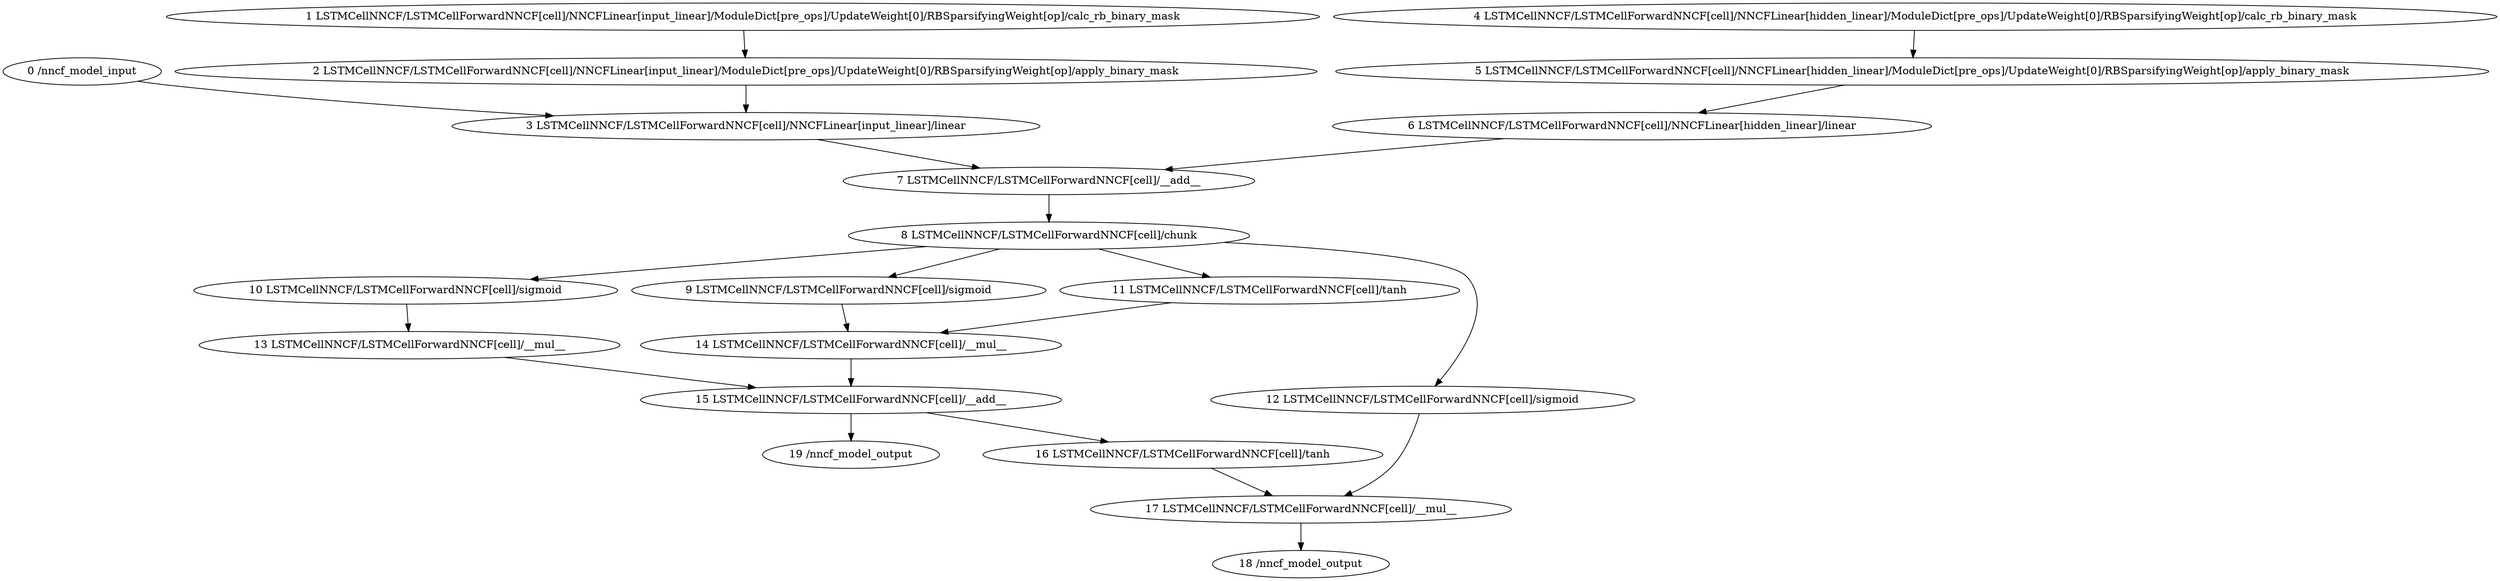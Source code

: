 strict digraph  {
"0 /nncf_model_input" [id=0, scope="", type=nncf_model_input];
"1 LSTMCellNNCF/LSTMCellForwardNNCF[cell]/NNCFLinear[input_linear]/ModuleDict[pre_ops]/UpdateWeight[0]/RBSparsifyingWeight[op]/calc_rb_binary_mask" [id=1, scope="LSTMCellNNCF/LSTMCellForwardNNCF[cell]/NNCFLinear[input_linear]/ModuleDict[pre_ops]/UpdateWeight[0]/RBSparsifyingWeight[op]", type=calc_rb_binary_mask];
"2 LSTMCellNNCF/LSTMCellForwardNNCF[cell]/NNCFLinear[input_linear]/ModuleDict[pre_ops]/UpdateWeight[0]/RBSparsifyingWeight[op]/apply_binary_mask" [id=2, scope="LSTMCellNNCF/LSTMCellForwardNNCF[cell]/NNCFLinear[input_linear]/ModuleDict[pre_ops]/UpdateWeight[0]/RBSparsifyingWeight[op]", type=apply_binary_mask];
"3 LSTMCellNNCF/LSTMCellForwardNNCF[cell]/NNCFLinear[input_linear]/linear" [id=3, scope="LSTMCellNNCF/LSTMCellForwardNNCF[cell]/NNCFLinear[input_linear]", type=linear];
"4 LSTMCellNNCF/LSTMCellForwardNNCF[cell]/NNCFLinear[hidden_linear]/ModuleDict[pre_ops]/UpdateWeight[0]/RBSparsifyingWeight[op]/calc_rb_binary_mask" [id=4, scope="LSTMCellNNCF/LSTMCellForwardNNCF[cell]/NNCFLinear[hidden_linear]/ModuleDict[pre_ops]/UpdateWeight[0]/RBSparsifyingWeight[op]", type=calc_rb_binary_mask];
"5 LSTMCellNNCF/LSTMCellForwardNNCF[cell]/NNCFLinear[hidden_linear]/ModuleDict[pre_ops]/UpdateWeight[0]/RBSparsifyingWeight[op]/apply_binary_mask" [id=5, scope="LSTMCellNNCF/LSTMCellForwardNNCF[cell]/NNCFLinear[hidden_linear]/ModuleDict[pre_ops]/UpdateWeight[0]/RBSparsifyingWeight[op]", type=apply_binary_mask];
"6 LSTMCellNNCF/LSTMCellForwardNNCF[cell]/NNCFLinear[hidden_linear]/linear" [id=6, scope="LSTMCellNNCF/LSTMCellForwardNNCF[cell]/NNCFLinear[hidden_linear]", type=linear];
"7 LSTMCellNNCF/LSTMCellForwardNNCF[cell]/__add__" [id=7, scope="LSTMCellNNCF/LSTMCellForwardNNCF[cell]", type=__add__];
"8 LSTMCellNNCF/LSTMCellForwardNNCF[cell]/chunk" [id=8, scope="LSTMCellNNCF/LSTMCellForwardNNCF[cell]", type=chunk];
"9 LSTMCellNNCF/LSTMCellForwardNNCF[cell]/sigmoid" [id=9, scope="LSTMCellNNCF/LSTMCellForwardNNCF[cell]", type=sigmoid];
"10 LSTMCellNNCF/LSTMCellForwardNNCF[cell]/sigmoid" [id=10, scope="LSTMCellNNCF/LSTMCellForwardNNCF[cell]", type=sigmoid];
"11 LSTMCellNNCF/LSTMCellForwardNNCF[cell]/tanh" [id=11, scope="LSTMCellNNCF/LSTMCellForwardNNCF[cell]", type=tanh];
"12 LSTMCellNNCF/LSTMCellForwardNNCF[cell]/sigmoid" [id=12, scope="LSTMCellNNCF/LSTMCellForwardNNCF[cell]", type=sigmoid];
"13 LSTMCellNNCF/LSTMCellForwardNNCF[cell]/__mul__" [id=13, scope="LSTMCellNNCF/LSTMCellForwardNNCF[cell]", type=__mul__];
"14 LSTMCellNNCF/LSTMCellForwardNNCF[cell]/__mul__" [id=14, scope="LSTMCellNNCF/LSTMCellForwardNNCF[cell]", type=__mul__];
"15 LSTMCellNNCF/LSTMCellForwardNNCF[cell]/__add__" [id=15, scope="LSTMCellNNCF/LSTMCellForwardNNCF[cell]", type=__add__];
"16 LSTMCellNNCF/LSTMCellForwardNNCF[cell]/tanh" [id=16, scope="LSTMCellNNCF/LSTMCellForwardNNCF[cell]", type=tanh];
"17 LSTMCellNNCF/LSTMCellForwardNNCF[cell]/__mul__" [id=17, scope="LSTMCellNNCF/LSTMCellForwardNNCF[cell]", type=__mul__];
"18 /nncf_model_output" [id=18, scope="", type=nncf_model_output];
"19 /nncf_model_output" [id=19, scope="", type=nncf_model_output];
"0 /nncf_model_input" -> "3 LSTMCellNNCF/LSTMCellForwardNNCF[cell]/NNCFLinear[input_linear]/linear";
"1 LSTMCellNNCF/LSTMCellForwardNNCF[cell]/NNCFLinear[input_linear]/ModuleDict[pre_ops]/UpdateWeight[0]/RBSparsifyingWeight[op]/calc_rb_binary_mask" -> "2 LSTMCellNNCF/LSTMCellForwardNNCF[cell]/NNCFLinear[input_linear]/ModuleDict[pre_ops]/UpdateWeight[0]/RBSparsifyingWeight[op]/apply_binary_mask";
"2 LSTMCellNNCF/LSTMCellForwardNNCF[cell]/NNCFLinear[input_linear]/ModuleDict[pre_ops]/UpdateWeight[0]/RBSparsifyingWeight[op]/apply_binary_mask" -> "3 LSTMCellNNCF/LSTMCellForwardNNCF[cell]/NNCFLinear[input_linear]/linear";
"3 LSTMCellNNCF/LSTMCellForwardNNCF[cell]/NNCFLinear[input_linear]/linear" -> "7 LSTMCellNNCF/LSTMCellForwardNNCF[cell]/__add__";
"4 LSTMCellNNCF/LSTMCellForwardNNCF[cell]/NNCFLinear[hidden_linear]/ModuleDict[pre_ops]/UpdateWeight[0]/RBSparsifyingWeight[op]/calc_rb_binary_mask" -> "5 LSTMCellNNCF/LSTMCellForwardNNCF[cell]/NNCFLinear[hidden_linear]/ModuleDict[pre_ops]/UpdateWeight[0]/RBSparsifyingWeight[op]/apply_binary_mask";
"5 LSTMCellNNCF/LSTMCellForwardNNCF[cell]/NNCFLinear[hidden_linear]/ModuleDict[pre_ops]/UpdateWeight[0]/RBSparsifyingWeight[op]/apply_binary_mask" -> "6 LSTMCellNNCF/LSTMCellForwardNNCF[cell]/NNCFLinear[hidden_linear]/linear";
"6 LSTMCellNNCF/LSTMCellForwardNNCF[cell]/NNCFLinear[hidden_linear]/linear" -> "7 LSTMCellNNCF/LSTMCellForwardNNCF[cell]/__add__";
"7 LSTMCellNNCF/LSTMCellForwardNNCF[cell]/__add__" -> "8 LSTMCellNNCF/LSTMCellForwardNNCF[cell]/chunk";
"8 LSTMCellNNCF/LSTMCellForwardNNCF[cell]/chunk" -> "9 LSTMCellNNCF/LSTMCellForwardNNCF[cell]/sigmoid";
"8 LSTMCellNNCF/LSTMCellForwardNNCF[cell]/chunk" -> "10 LSTMCellNNCF/LSTMCellForwardNNCF[cell]/sigmoid";
"8 LSTMCellNNCF/LSTMCellForwardNNCF[cell]/chunk" -> "11 LSTMCellNNCF/LSTMCellForwardNNCF[cell]/tanh";
"8 LSTMCellNNCF/LSTMCellForwardNNCF[cell]/chunk" -> "12 LSTMCellNNCF/LSTMCellForwardNNCF[cell]/sigmoid";
"9 LSTMCellNNCF/LSTMCellForwardNNCF[cell]/sigmoid" -> "14 LSTMCellNNCF/LSTMCellForwardNNCF[cell]/__mul__";
"10 LSTMCellNNCF/LSTMCellForwardNNCF[cell]/sigmoid" -> "13 LSTMCellNNCF/LSTMCellForwardNNCF[cell]/__mul__";
"11 LSTMCellNNCF/LSTMCellForwardNNCF[cell]/tanh" -> "14 LSTMCellNNCF/LSTMCellForwardNNCF[cell]/__mul__";
"12 LSTMCellNNCF/LSTMCellForwardNNCF[cell]/sigmoid" -> "17 LSTMCellNNCF/LSTMCellForwardNNCF[cell]/__mul__";
"13 LSTMCellNNCF/LSTMCellForwardNNCF[cell]/__mul__" -> "15 LSTMCellNNCF/LSTMCellForwardNNCF[cell]/__add__";
"14 LSTMCellNNCF/LSTMCellForwardNNCF[cell]/__mul__" -> "15 LSTMCellNNCF/LSTMCellForwardNNCF[cell]/__add__";
"15 LSTMCellNNCF/LSTMCellForwardNNCF[cell]/__add__" -> "16 LSTMCellNNCF/LSTMCellForwardNNCF[cell]/tanh";
"15 LSTMCellNNCF/LSTMCellForwardNNCF[cell]/__add__" -> "19 /nncf_model_output";
"16 LSTMCellNNCF/LSTMCellForwardNNCF[cell]/tanh" -> "17 LSTMCellNNCF/LSTMCellForwardNNCF[cell]/__mul__";
"17 LSTMCellNNCF/LSTMCellForwardNNCF[cell]/__mul__" -> "18 /nncf_model_output";
}
